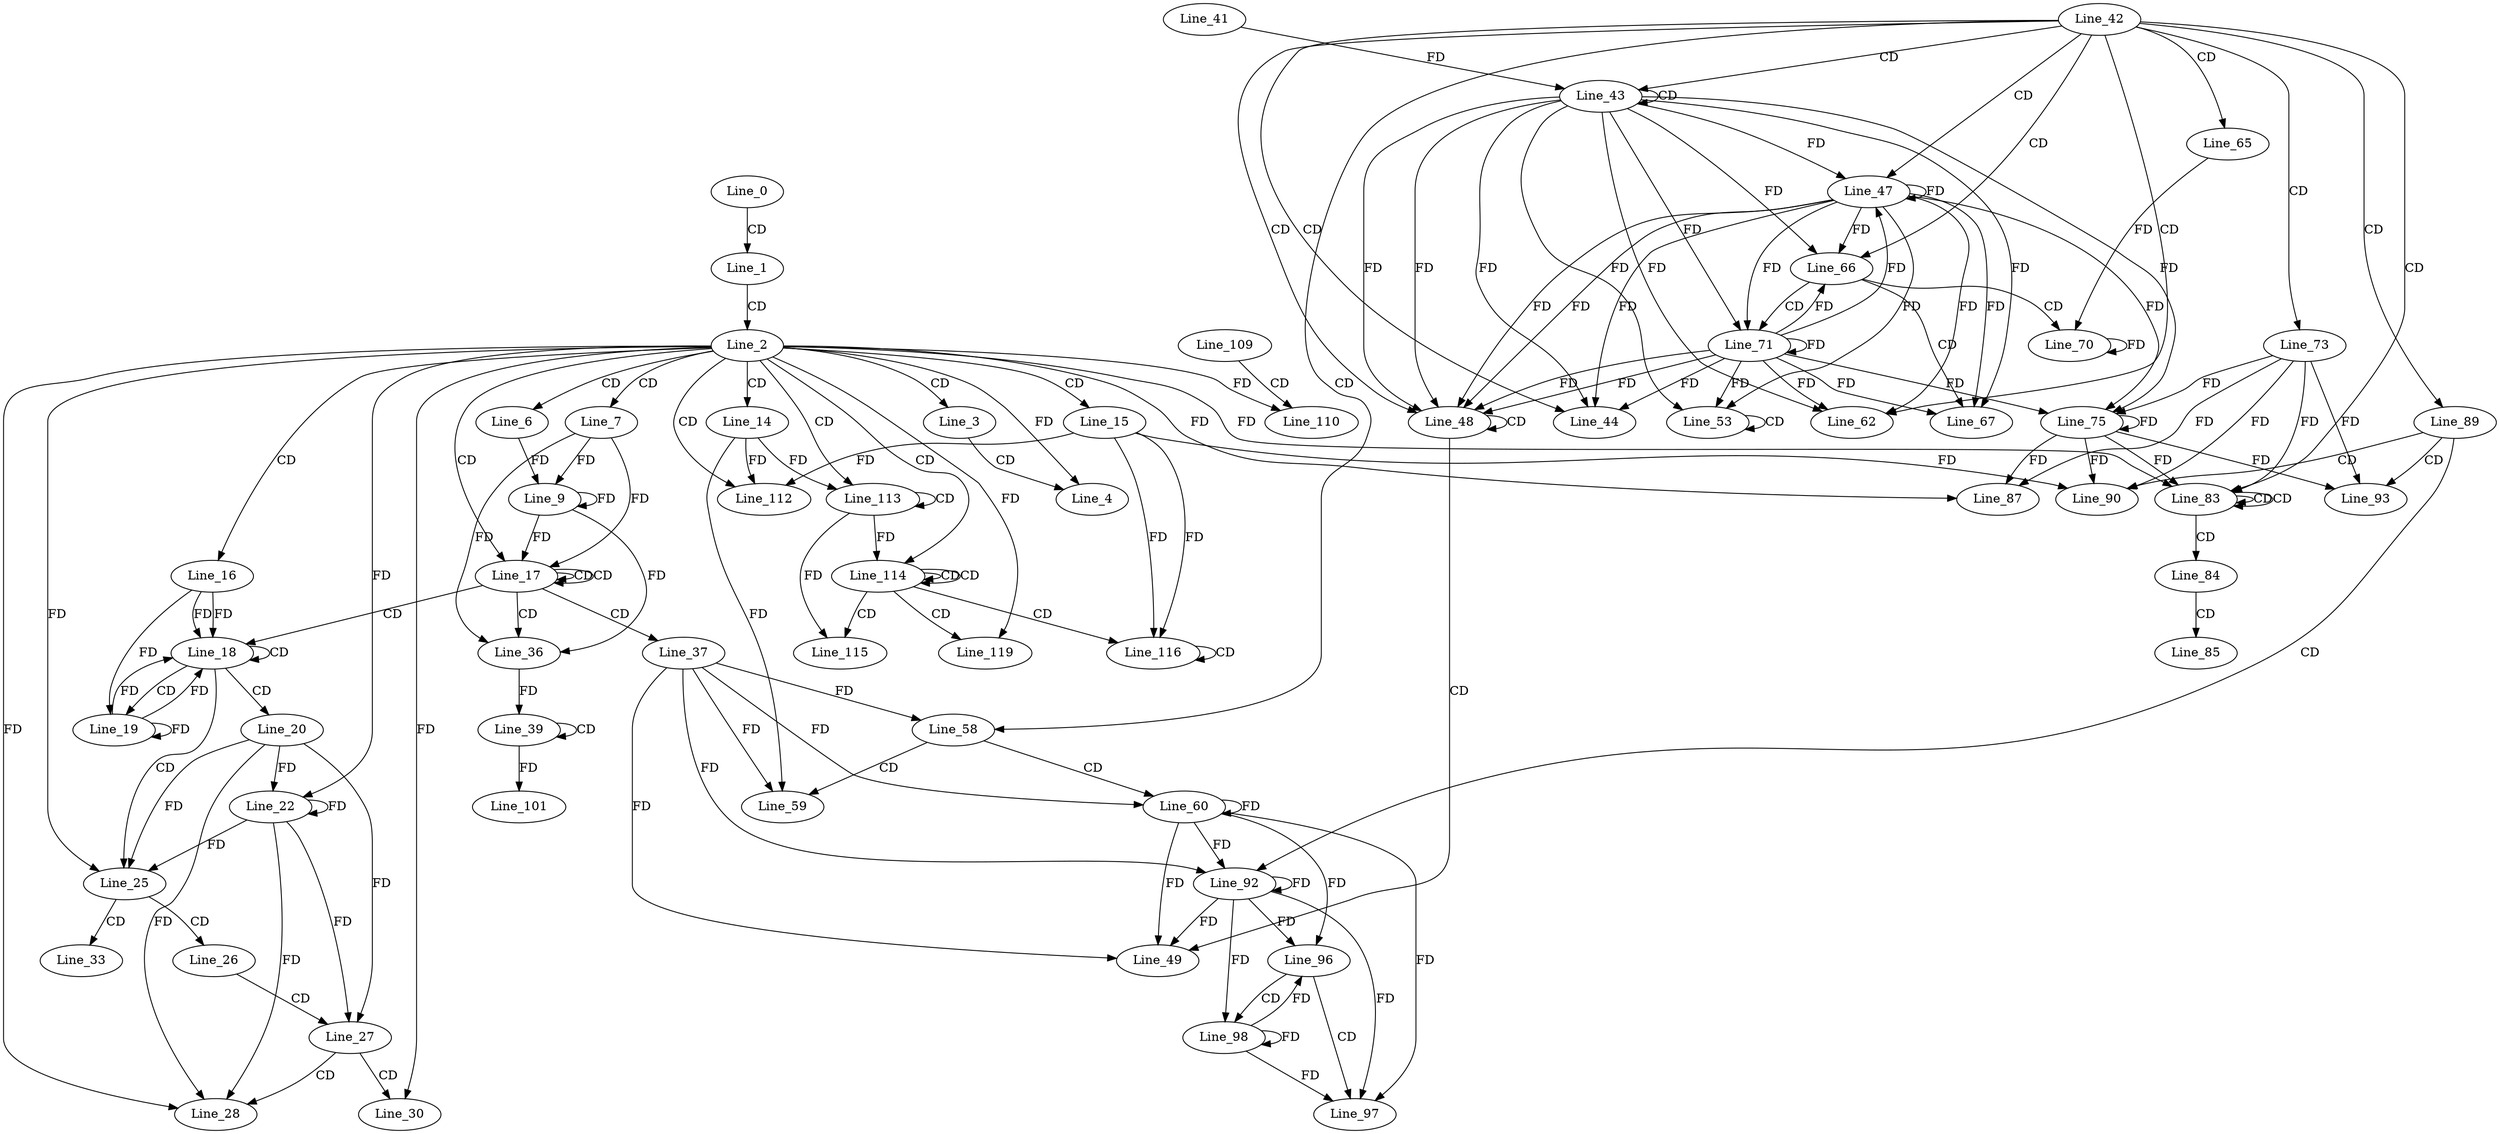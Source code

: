 digraph G {
  Line_0;
  Line_1;
  Line_2;
  Line_3;
  Line_4;
  Line_4;
  Line_4;
  Line_6;
  Line_6;
  Line_7;
  Line_9;
  Line_9;
  Line_14;
  Line_15;
  Line_16;
  Line_17;
  Line_17;
  Line_18;
  Line_18;
  Line_19;
  Line_20;
  Line_22;
  Line_22;
  Line_22;
  Line_25;
  Line_26;
  Line_27;
  Line_28;
  Line_28;
  Line_28;
  Line_30;
  Line_30;
  Line_33;
  Line_36;
  Line_36;
  Line_37;
  Line_39;
  Line_39;
  Line_42;
  Line_43;
  Line_43;
  Line_41;
  Line_44;
  Line_47;
  Line_47;
  Line_48;
  Line_48;
  Line_49;
  Line_53;
  Line_53;
  Line_53;
  Line_58;
  Line_59;
  Line_60;
  Line_62;
  Line_62;
  Line_65;
  Line_66;
  Line_66;
  Line_67;
  Line_67;
  Line_67;
  Line_70;
  Line_71;
  Line_71;
  Line_73;
  Line_75;
  Line_75;
  Line_83;
  Line_83;
  Line_83;
  Line_84;
  Line_85;
  Line_87;
  Line_87;
  Line_89;
  Line_90;
  Line_92;
  Line_93;
  Line_96;
  Line_97;
  Line_98;
  Line_101;
  Line_109;
  Line_110;
  Line_110;
  Line_112;
  Line_113;
  Line_113;
  Line_114;
  Line_114;
  Line_115;
  Line_115;
  Line_116;
  Line_116;
  Line_119;
  Line_0 -> Line_1 [ label="CD" ];
  Line_1 -> Line_2 [ label="CD" ];
  Line_2 -> Line_3 [ label="CD" ];
  Line_3 -> Line_4 [ label="CD" ];
  Line_2 -> Line_4 [ label="FD" ];
  Line_2 -> Line_6 [ label="CD" ];
  Line_2 -> Line_7 [ label="CD" ];
  Line_7 -> Line_9 [ label="FD" ];
  Line_9 -> Line_9 [ label="FD" ];
  Line_6 -> Line_9 [ label="FD" ];
  Line_2 -> Line_14 [ label="CD" ];
  Line_2 -> Line_15 [ label="CD" ];
  Line_2 -> Line_16 [ label="CD" ];
  Line_2 -> Line_17 [ label="CD" ];
  Line_17 -> Line_17 [ label="CD" ];
  Line_17 -> Line_17 [ label="CD" ];
  Line_7 -> Line_17 [ label="FD" ];
  Line_9 -> Line_17 [ label="FD" ];
  Line_17 -> Line_18 [ label="CD" ];
  Line_16 -> Line_18 [ label="FD" ];
  Line_18 -> Line_18 [ label="CD" ];
  Line_16 -> Line_18 [ label="FD" ];
  Line_18 -> Line_19 [ label="CD" ];
  Line_19 -> Line_19 [ label="FD" ];
  Line_16 -> Line_19 [ label="FD" ];
  Line_18 -> Line_20 [ label="CD" ];
  Line_20 -> Line_22 [ label="FD" ];
  Line_22 -> Line_22 [ label="FD" ];
  Line_2 -> Line_22 [ label="FD" ];
  Line_18 -> Line_25 [ label="CD" ];
  Line_20 -> Line_25 [ label="FD" ];
  Line_22 -> Line_25 [ label="FD" ];
  Line_2 -> Line_25 [ label="FD" ];
  Line_25 -> Line_26 [ label="CD" ];
  Line_26 -> Line_27 [ label="CD" ];
  Line_20 -> Line_27 [ label="FD" ];
  Line_22 -> Line_27 [ label="FD" ];
  Line_27 -> Line_28 [ label="CD" ];
  Line_2 -> Line_28 [ label="FD" ];
  Line_20 -> Line_28 [ label="FD" ];
  Line_22 -> Line_28 [ label="FD" ];
  Line_27 -> Line_30 [ label="CD" ];
  Line_2 -> Line_30 [ label="FD" ];
  Line_25 -> Line_33 [ label="CD" ];
  Line_17 -> Line_36 [ label="CD" ];
  Line_7 -> Line_36 [ label="FD" ];
  Line_9 -> Line_36 [ label="FD" ];
  Line_17 -> Line_37 [ label="CD" ];
  Line_39 -> Line_39 [ label="CD" ];
  Line_36 -> Line_39 [ label="FD" ];
  Line_42 -> Line_43 [ label="CD" ];
  Line_43 -> Line_43 [ label="CD" ];
  Line_41 -> Line_43 [ label="FD" ];
  Line_42 -> Line_44 [ label="CD" ];
  Line_43 -> Line_44 [ label="FD" ];
  Line_42 -> Line_47 [ label="CD" ];
  Line_43 -> Line_47 [ label="FD" ];
  Line_47 -> Line_47 [ label="FD" ];
  Line_42 -> Line_48 [ label="CD" ];
  Line_43 -> Line_48 [ label="FD" ];
  Line_47 -> Line_48 [ label="FD" ];
  Line_48 -> Line_48 [ label="CD" ];
  Line_43 -> Line_48 [ label="FD" ];
  Line_47 -> Line_48 [ label="FD" ];
  Line_48 -> Line_49 [ label="CD" ];
  Line_37 -> Line_49 [ label="FD" ];
  Line_53 -> Line_53 [ label="CD" ];
  Line_43 -> Line_53 [ label="FD" ];
  Line_47 -> Line_53 [ label="FD" ];
  Line_42 -> Line_58 [ label="CD" ];
  Line_37 -> Line_58 [ label="FD" ];
  Line_58 -> Line_59 [ label="CD" ];
  Line_37 -> Line_59 [ label="FD" ];
  Line_14 -> Line_59 [ label="FD" ];
  Line_58 -> Line_60 [ label="CD" ];
  Line_60 -> Line_60 [ label="FD" ];
  Line_37 -> Line_60 [ label="FD" ];
  Line_42 -> Line_62 [ label="CD" ];
  Line_43 -> Line_62 [ label="FD" ];
  Line_47 -> Line_62 [ label="FD" ];
  Line_42 -> Line_65 [ label="CD" ];
  Line_42 -> Line_66 [ label="CD" ];
  Line_43 -> Line_66 [ label="FD" ];
  Line_47 -> Line_66 [ label="FD" ];
  Line_66 -> Line_67 [ label="CD" ];
  Line_43 -> Line_67 [ label="FD" ];
  Line_47 -> Line_67 [ label="FD" ];
  Line_66 -> Line_70 [ label="CD" ];
  Line_65 -> Line_70 [ label="FD" ];
  Line_70 -> Line_70 [ label="FD" ];
  Line_66 -> Line_71 [ label="CD" ];
  Line_43 -> Line_71 [ label="FD" ];
  Line_47 -> Line_71 [ label="FD" ];
  Line_71 -> Line_71 [ label="FD" ];
  Line_42 -> Line_73 [ label="CD" ];
  Line_73 -> Line_75 [ label="FD" ];
  Line_75 -> Line_75 [ label="FD" ];
  Line_43 -> Line_75 [ label="FD" ];
  Line_47 -> Line_75 [ label="FD" ];
  Line_71 -> Line_75 [ label="FD" ];
  Line_42 -> Line_83 [ label="CD" ];
  Line_83 -> Line_83 [ label="CD" ];
  Line_83 -> Line_83 [ label="CD" ];
  Line_2 -> Line_83 [ label="FD" ];
  Line_73 -> Line_83 [ label="FD" ];
  Line_75 -> Line_83 [ label="FD" ];
  Line_83 -> Line_84 [ label="CD" ];
  Line_84 -> Line_85 [ label="CD" ];
  Line_73 -> Line_87 [ label="FD" ];
  Line_75 -> Line_87 [ label="FD" ];
  Line_2 -> Line_87 [ label="FD" ];
  Line_42 -> Line_89 [ label="CD" ];
  Line_89 -> Line_90 [ label="CD" ];
  Line_15 -> Line_90 [ label="FD" ];
  Line_73 -> Line_90 [ label="FD" ];
  Line_75 -> Line_90 [ label="FD" ];
  Line_89 -> Line_92 [ label="CD" ];
  Line_60 -> Line_92 [ label="FD" ];
  Line_92 -> Line_92 [ label="FD" ];
  Line_37 -> Line_92 [ label="FD" ];
  Line_89 -> Line_93 [ label="CD" ];
  Line_73 -> Line_93 [ label="FD" ];
  Line_75 -> Line_93 [ label="FD" ];
  Line_60 -> Line_96 [ label="FD" ];
  Line_92 -> Line_96 [ label="FD" ];
  Line_96 -> Line_97 [ label="CD" ];
  Line_60 -> Line_97 [ label="FD" ];
  Line_92 -> Line_97 [ label="FD" ];
  Line_96 -> Line_98 [ label="CD" ];
  Line_92 -> Line_98 [ label="FD" ];
  Line_98 -> Line_98 [ label="FD" ];
  Line_39 -> Line_101 [ label="FD" ];
  Line_109 -> Line_110 [ label="CD" ];
  Line_2 -> Line_110 [ label="FD" ];
  Line_2 -> Line_112 [ label="CD" ];
  Line_14 -> Line_112 [ label="FD" ];
  Line_15 -> Line_112 [ label="FD" ];
  Line_2 -> Line_113 [ label="CD" ];
  Line_113 -> Line_113 [ label="CD" ];
  Line_14 -> Line_113 [ label="FD" ];
  Line_2 -> Line_114 [ label="CD" ];
  Line_114 -> Line_114 [ label="CD" ];
  Line_114 -> Line_114 [ label="CD" ];
  Line_113 -> Line_114 [ label="FD" ];
  Line_114 -> Line_115 [ label="CD" ];
  Line_113 -> Line_115 [ label="FD" ];
  Line_114 -> Line_116 [ label="CD" ];
  Line_15 -> Line_116 [ label="FD" ];
  Line_116 -> Line_116 [ label="CD" ];
  Line_15 -> Line_116 [ label="FD" ];
  Line_114 -> Line_119 [ label="CD" ];
  Line_2 -> Line_119 [ label="FD" ];
  Line_19 -> Line_18 [ label="FD" ];
  Line_19 -> Line_18 [ label="FD" ];
  Line_98 -> Line_96 [ label="FD" ];
  Line_98 -> Line_97 [ label="FD" ];
  Line_47 -> Line_44 [ label="FD" ];
  Line_71 -> Line_44 [ label="FD" ];
  Line_71 -> Line_47 [ label="FD" ];
  Line_71 -> Line_48 [ label="FD" ];
  Line_71 -> Line_48 [ label="FD" ];
  Line_60 -> Line_49 [ label="FD" ];
  Line_92 -> Line_49 [ label="FD" ];
  Line_71 -> Line_53 [ label="FD" ];
  Line_71 -> Line_62 [ label="FD" ];
  Line_71 -> Line_66 [ label="FD" ];
  Line_71 -> Line_67 [ label="FD" ];
}
